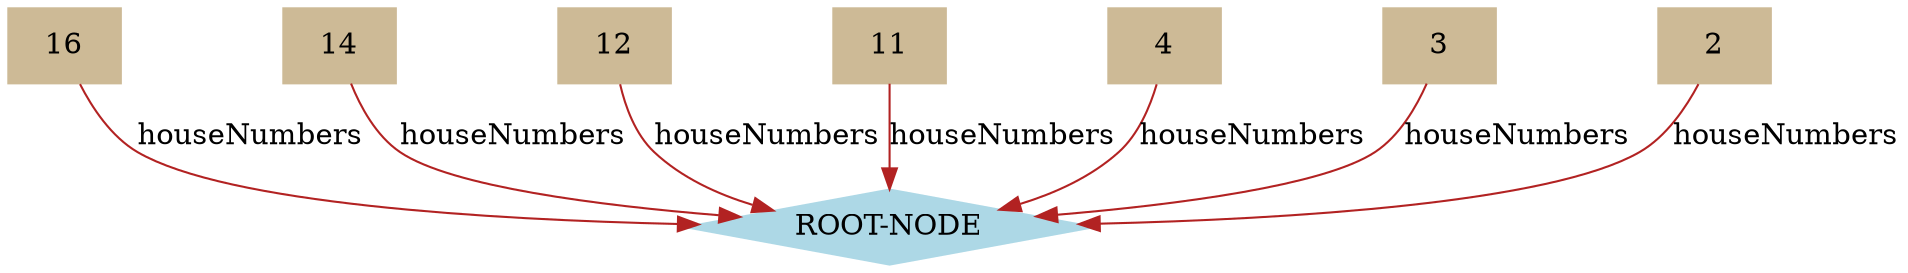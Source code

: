 digraph state {
 graph [fontsize=12]
rankdir=TB;
"16" -> "ROOT-NODE" [label = "houseNumbers", color = "firebrick"];
"14" -> "ROOT-NODE" [label = "houseNumbers", color = "firebrick"];
"12" -> "ROOT-NODE" [label = "houseNumbers", color = "firebrick"];
"11" -> "ROOT-NODE" [label = "houseNumbers", color = "firebrick"];
"4" -> "ROOT-NODE" [label = "houseNumbers", color = "firebrick"];
"3" -> "ROOT-NODE" [label = "houseNumbers", color = "firebrick"];
"2" -> "ROOT-NODE" [label = "houseNumbers", color = "firebrick"];
"16" [color = "wheat3", style = "filled, solid", shape = "box"]
"ROOT-NODE" [color = "lightblue", style = "filled, solid", shape = "diamond"]
"14" [color = "wheat3", style = "filled, solid", shape = "box"]
"12" [color = "wheat3", style = "filled, solid", shape = "box"]
"11" [color = "wheat3", style = "filled, solid", shape = "box"]
"4" [color = "wheat3", style = "filled, solid", shape = "box"]
"3" [color = "wheat3", style = "filled, solid", shape = "box"]
"2" [color = "wheat3", style = "filled, solid", shape = "box"]
}